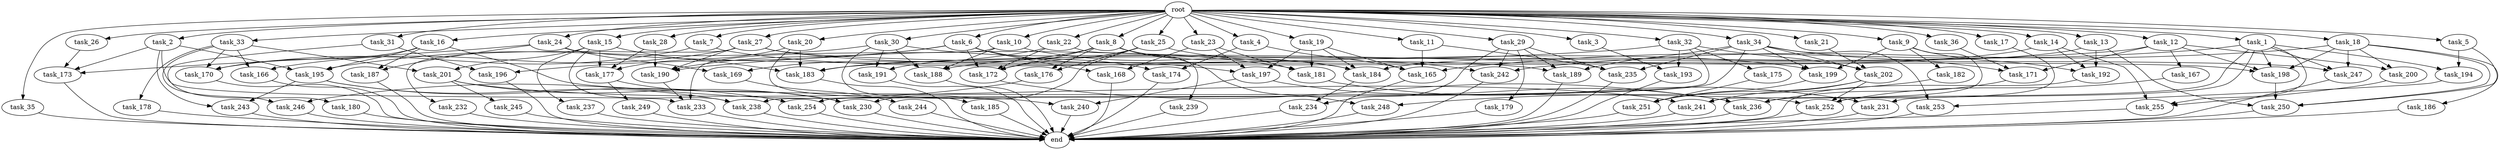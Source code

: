 digraph G {
  root [size="0.000000"];
  task_1 [size="2.048000"];
  task_2 [size="2.048000"];
  task_3 [size="2.048000"];
  task_4 [size="2.048000"];
  task_5 [size="2.048000"];
  task_6 [size="2.048000"];
  task_7 [size="2.048000"];
  task_8 [size="2.048000"];
  task_9 [size="2.048000"];
  task_10 [size="2.048000"];
  task_11 [size="2.048000"];
  task_12 [size="2.048000"];
  task_13 [size="2.048000"];
  task_14 [size="2.048000"];
  task_15 [size="2.048000"];
  task_16 [size="2.048000"];
  task_17 [size="2.048000"];
  task_18 [size="2.048000"];
  task_19 [size="2.048000"];
  task_20 [size="2.048000"];
  task_21 [size="2.048000"];
  task_22 [size="2.048000"];
  task_23 [size="2.048000"];
  task_24 [size="2.048000"];
  task_25 [size="2.048000"];
  task_26 [size="2.048000"];
  task_27 [size="2.048000"];
  task_28 [size="2.048000"];
  task_29 [size="2.048000"];
  task_30 [size="2.048000"];
  task_31 [size="2.048000"];
  task_32 [size="2.048000"];
  task_33 [size="2.048000"];
  task_34 [size="2.048000"];
  task_35 [size="2.048000"];
  task_36 [size="2.048000"];
  task_165 [size="1254130450.432000"];
  task_166 [size="1666447310.848000"];
  task_167 [size="1717986918.400000"];
  task_168 [size="1786706395.136000"];
  task_169 [size="996432412.672000"];
  task_170 [size="1735166787.584000"];
  task_171 [size="4277787426.816000"];
  task_172 [size="3401614098.432000"];
  task_173 [size="2095944040.448000"];
  task_174 [size="137438953.472000"];
  task_175 [size="1099511627.776000"];
  task_176 [size="2491081031.680000"];
  task_177 [size="3264175144.960000"];
  task_178 [size="1391569403.904000"];
  task_179 [size="429496729.600000"];
  task_180 [size="68719476.736000"];
  task_181 [size="2216203124.736000"];
  task_182 [size="68719476.736000"];
  task_183 [size="4655744548.864000"];
  task_184 [size="3246995275.776000"];
  task_185 [size="429496729.600000"];
  task_186 [size="1391569403.904000"];
  task_187 [size="223338299.392000"];
  task_188 [size="2989297238.016000"];
  task_189 [size="1546188226.560000"];
  task_190 [size="3161095929.856000"];
  task_191 [size="1821066133.504000"];
  task_192 [size="979252543.488000"];
  task_193 [size="1941325217.792000"];
  task_194 [size="429496729.600000"];
  task_195 [size="1597727834.112000"];
  task_196 [size="137438953.472000"];
  task_197 [size="1855425871.872000"];
  task_198 [size="3539053051.904000"];
  task_199 [size="1185410973.696000"];
  task_200 [size="3109556322.304000"];
  task_201 [size="2783138807.808000"];
  task_202 [size="3040836845.568000"];
  task_230 [size="4209067950.080000"];
  task_231 [size="1666447310.848000"];
  task_232 [size="274877906.944000"];
  task_233 [size="3659312136.192000"];
  task_234 [size="1529008357.376000"];
  task_235 [size="2113123909.632000"];
  task_236 [size="3693671874.560000"];
  task_237 [size="1391569403.904000"];
  task_238 [size="2765958938.624000"];
  task_239 [size="841813590.016000"];
  task_240 [size="1546188226.560000"];
  task_241 [size="3504693313.536000"];
  task_242 [size="2920577761.280000"];
  task_243 [size="1374389534.720000"];
  task_244 [size="429496729.600000"];
  task_245 [size="1717986918.400000"];
  task_246 [size="2783138807.808000"];
  task_247 [size="1941325217.792000"];
  task_248 [size="1666447310.848000"];
  task_249 [size="1391569403.904000"];
  task_250 [size="1769526525.952000"];
  task_251 [size="2061584302.080000"];
  task_252 [size="2903397892.096000"];
  task_253 [size="1683627180.032000"];
  task_254 [size="1116691496.960000"];
  task_255 [size="1735166787.584000"];
  end [size="0.000000"];

  root -> task_1 [size="1.000000"];
  root -> task_2 [size="1.000000"];
  root -> task_3 [size="1.000000"];
  root -> task_4 [size="1.000000"];
  root -> task_5 [size="1.000000"];
  root -> task_6 [size="1.000000"];
  root -> task_7 [size="1.000000"];
  root -> task_8 [size="1.000000"];
  root -> task_9 [size="1.000000"];
  root -> task_10 [size="1.000000"];
  root -> task_11 [size="1.000000"];
  root -> task_12 [size="1.000000"];
  root -> task_13 [size="1.000000"];
  root -> task_14 [size="1.000000"];
  root -> task_15 [size="1.000000"];
  root -> task_16 [size="1.000000"];
  root -> task_17 [size="1.000000"];
  root -> task_18 [size="1.000000"];
  root -> task_19 [size="1.000000"];
  root -> task_20 [size="1.000000"];
  root -> task_21 [size="1.000000"];
  root -> task_22 [size="1.000000"];
  root -> task_23 [size="1.000000"];
  root -> task_24 [size="1.000000"];
  root -> task_25 [size="1.000000"];
  root -> task_26 [size="1.000000"];
  root -> task_27 [size="1.000000"];
  root -> task_28 [size="1.000000"];
  root -> task_29 [size="1.000000"];
  root -> task_30 [size="1.000000"];
  root -> task_31 [size="1.000000"];
  root -> task_32 [size="1.000000"];
  root -> task_33 [size="1.000000"];
  root -> task_34 [size="1.000000"];
  root -> task_35 [size="1.000000"];
  root -> task_36 [size="1.000000"];
  task_1 -> task_165 [size="134217728.000000"];
  task_1 -> task_194 [size="134217728.000000"];
  task_1 -> task_198 [size="134217728.000000"];
  task_1 -> task_231 [size="134217728.000000"];
  task_1 -> task_247 [size="134217728.000000"];
  task_1 -> task_252 [size="134217728.000000"];
  task_1 -> task_255 [size="134217728.000000"];
  task_2 -> task_173 [size="536870912.000000"];
  task_2 -> task_195 [size="536870912.000000"];
  task_2 -> task_233 [size="536870912.000000"];
  task_2 -> task_243 [size="536870912.000000"];
  task_3 -> task_193 [size="411041792.000000"];
  task_4 -> task_165 [size="33554432.000000"];
  task_4 -> task_174 [size="33554432.000000"];
  task_5 -> task_194 [size="75497472.000000"];
  task_5 -> task_250 [size="75497472.000000"];
  task_6 -> task_168 [size="33554432.000000"];
  task_6 -> task_172 [size="33554432.000000"];
  task_6 -> task_174 [size="33554432.000000"];
  task_6 -> task_190 [size="33554432.000000"];
  task_6 -> task_196 [size="33554432.000000"];
  task_6 -> task_197 [size="33554432.000000"];
  task_7 -> task_170 [size="134217728.000000"];
  task_7 -> task_199 [size="134217728.000000"];
  task_8 -> task_172 [size="679477248.000000"];
  task_8 -> task_176 [size="679477248.000000"];
  task_8 -> task_183 [size="679477248.000000"];
  task_8 -> task_184 [size="679477248.000000"];
  task_8 -> task_191 [size="679477248.000000"];
  task_8 -> task_248 [size="679477248.000000"];
  task_9 -> task_182 [size="33554432.000000"];
  task_9 -> task_192 [size="33554432.000000"];
  task_9 -> task_199 [size="33554432.000000"];
  task_9 -> task_241 [size="33554432.000000"];
  task_10 -> task_184 [size="838860800.000000"];
  task_10 -> task_188 [size="838860800.000000"];
  task_10 -> task_233 [size="838860800.000000"];
  task_11 -> task_165 [size="411041792.000000"];
  task_11 -> task_235 [size="411041792.000000"];
  task_12 -> task_167 [size="838860800.000000"];
  task_12 -> task_171 [size="838860800.000000"];
  task_12 -> task_183 [size="838860800.000000"];
  task_12 -> task_198 [size="838860800.000000"];
  task_12 -> task_200 [size="838860800.000000"];
  task_13 -> task_184 [size="33554432.000000"];
  task_13 -> task_192 [size="33554432.000000"];
  task_13 -> task_250 [size="33554432.000000"];
  task_14 -> task_188 [size="411041792.000000"];
  task_14 -> task_192 [size="411041792.000000"];
  task_14 -> task_255 [size="411041792.000000"];
  task_15 -> task_177 [size="679477248.000000"];
  task_15 -> task_183 [size="679477248.000000"];
  task_15 -> task_201 [size="679477248.000000"];
  task_15 -> task_237 [size="679477248.000000"];
  task_15 -> task_238 [size="679477248.000000"];
  task_16 -> task_170 [size="33554432.000000"];
  task_16 -> task_187 [size="33554432.000000"];
  task_16 -> task_195 [size="33554432.000000"];
  task_16 -> task_252 [size="33554432.000000"];
  task_17 -> task_236 [size="411041792.000000"];
  task_18 -> task_186 [size="679477248.000000"];
  task_18 -> task_198 [size="679477248.000000"];
  task_18 -> task_200 [size="679477248.000000"];
  task_18 -> task_242 [size="679477248.000000"];
  task_18 -> task_247 [size="679477248.000000"];
  task_18 -> task_250 [size="679477248.000000"];
  task_19 -> task_165 [size="33554432.000000"];
  task_19 -> task_181 [size="33554432.000000"];
  task_19 -> task_184 [size="33554432.000000"];
  task_19 -> task_197 [size="33554432.000000"];
  task_20 -> task_177 [size="75497472.000000"];
  task_20 -> task_183 [size="75497472.000000"];
  task_20 -> task_240 [size="75497472.000000"];
  task_21 -> task_202 [size="536870912.000000"];
  task_22 -> task_169 [size="411041792.000000"];
  task_22 -> task_172 [size="411041792.000000"];
  task_22 -> task_239 [size="411041792.000000"];
  task_23 -> task_168 [size="838860800.000000"];
  task_23 -> task_181 [size="838860800.000000"];
  task_23 -> task_197 [size="838860800.000000"];
  task_24 -> task_169 [size="75497472.000000"];
  task_24 -> task_173 [size="75497472.000000"];
  task_24 -> task_187 [size="75497472.000000"];
  task_24 -> task_198 [size="75497472.000000"];
  task_25 -> task_172 [size="536870912.000000"];
  task_25 -> task_176 [size="536870912.000000"];
  task_25 -> task_230 [size="536870912.000000"];
  task_25 -> task_242 [size="536870912.000000"];
  task_26 -> task_173 [size="411041792.000000"];
  task_27 -> task_166 [size="134217728.000000"];
  task_27 -> task_189 [size="134217728.000000"];
  task_27 -> task_190 [size="134217728.000000"];
  task_27 -> task_232 [size="134217728.000000"];
  task_27 -> task_247 [size="134217728.000000"];
  task_28 -> task_177 [size="838860800.000000"];
  task_28 -> task_190 [size="838860800.000000"];
  task_29 -> task_179 [size="209715200.000000"];
  task_29 -> task_189 [size="209715200.000000"];
  task_29 -> task_234 [size="209715200.000000"];
  task_29 -> task_235 [size="209715200.000000"];
  task_29 -> task_242 [size="209715200.000000"];
  task_30 -> task_181 [size="209715200.000000"];
  task_30 -> task_185 [size="209715200.000000"];
  task_30 -> task_188 [size="209715200.000000"];
  task_30 -> task_191 [size="209715200.000000"];
  task_30 -> task_195 [size="209715200.000000"];
  task_31 -> task_180 [size="33554432.000000"];
  task_31 -> task_196 [size="33554432.000000"];
  task_32 -> task_175 [size="536870912.000000"];
  task_32 -> task_190 [size="536870912.000000"];
  task_32 -> task_193 [size="536870912.000000"];
  task_32 -> task_202 [size="536870912.000000"];
  task_32 -> task_238 [size="536870912.000000"];
  task_33 -> task_166 [size="679477248.000000"];
  task_33 -> task_170 [size="679477248.000000"];
  task_33 -> task_178 [size="679477248.000000"];
  task_33 -> task_201 [size="679477248.000000"];
  task_33 -> task_246 [size="679477248.000000"];
  task_34 -> task_171 [size="411041792.000000"];
  task_34 -> task_189 [size="411041792.000000"];
  task_34 -> task_199 [size="411041792.000000"];
  task_34 -> task_202 [size="411041792.000000"];
  task_34 -> task_235 [size="411041792.000000"];
  task_34 -> task_253 [size="411041792.000000"];
  task_34 -> task_254 [size="411041792.000000"];
  task_35 -> end [size="1.000000"];
  task_36 -> task_171 [size="838860800.000000"];
  task_165 -> end [size="1.000000"];
  task_166 -> end [size="1.000000"];
  task_167 -> task_252 [size="411041792.000000"];
  task_168 -> end [size="1.000000"];
  task_169 -> task_244 [size="209715200.000000"];
  task_170 -> end [size="1.000000"];
  task_171 -> task_236 [size="411041792.000000"];
  task_172 -> task_236 [size="301989888.000000"];
  task_173 -> end [size="1.000000"];
  task_174 -> end [size="1.000000"];
  task_175 -> task_251 [size="33554432.000000"];
  task_176 -> task_246 [size="679477248.000000"];
  task_177 -> task_230 [size="679477248.000000"];
  task_177 -> task_249 [size="679477248.000000"];
  task_178 -> end [size="1.000000"];
  task_179 -> end [size="1.000000"];
  task_180 -> end [size="1.000000"];
  task_181 -> task_231 [size="679477248.000000"];
  task_182 -> task_248 [size="134217728.000000"];
  task_183 -> end [size="1.000000"];
  task_184 -> task_234 [size="536870912.000000"];
  task_185 -> end [size="1.000000"];
  task_186 -> end [size="1.000000"];
  task_187 -> end [size="1.000000"];
  task_188 -> end [size="1.000000"];
  task_189 -> end [size="1.000000"];
  task_190 -> task_233 [size="411041792.000000"];
  task_191 -> end [size="1.000000"];
  task_192 -> end [size="1.000000"];
  task_193 -> end [size="1.000000"];
  task_194 -> task_253 [size="411041792.000000"];
  task_195 -> task_238 [size="134217728.000000"];
  task_195 -> task_243 [size="134217728.000000"];
  task_195 -> task_254 [size="134217728.000000"];
  task_196 -> end [size="1.000000"];
  task_197 -> task_236 [size="679477248.000000"];
  task_197 -> task_240 [size="679477248.000000"];
  task_198 -> task_250 [size="75497472.000000"];
  task_199 -> task_251 [size="134217728.000000"];
  task_200 -> task_255 [size="301989888.000000"];
  task_201 -> task_230 [size="838860800.000000"];
  task_201 -> task_241 [size="838860800.000000"];
  task_201 -> task_245 [size="838860800.000000"];
  task_202 -> task_241 [size="838860800.000000"];
  task_202 -> task_251 [size="838860800.000000"];
  task_202 -> task_252 [size="838860800.000000"];
  task_230 -> end [size="1.000000"];
  task_231 -> end [size="1.000000"];
  task_232 -> end [size="1.000000"];
  task_233 -> end [size="1.000000"];
  task_234 -> end [size="1.000000"];
  task_235 -> end [size="1.000000"];
  task_236 -> end [size="1.000000"];
  task_237 -> end [size="1.000000"];
  task_238 -> end [size="1.000000"];
  task_239 -> end [size="1.000000"];
  task_240 -> end [size="1.000000"];
  task_241 -> end [size="1.000000"];
  task_242 -> end [size="1.000000"];
  task_243 -> end [size="1.000000"];
  task_244 -> end [size="1.000000"];
  task_245 -> end [size="1.000000"];
  task_246 -> end [size="1.000000"];
  task_247 -> end [size="1.000000"];
  task_248 -> end [size="1.000000"];
  task_249 -> end [size="1.000000"];
  task_250 -> end [size="1.000000"];
  task_251 -> end [size="1.000000"];
  task_252 -> end [size="1.000000"];
  task_253 -> end [size="1.000000"];
  task_254 -> end [size="1.000000"];
  task_255 -> end [size="1.000000"];
}
